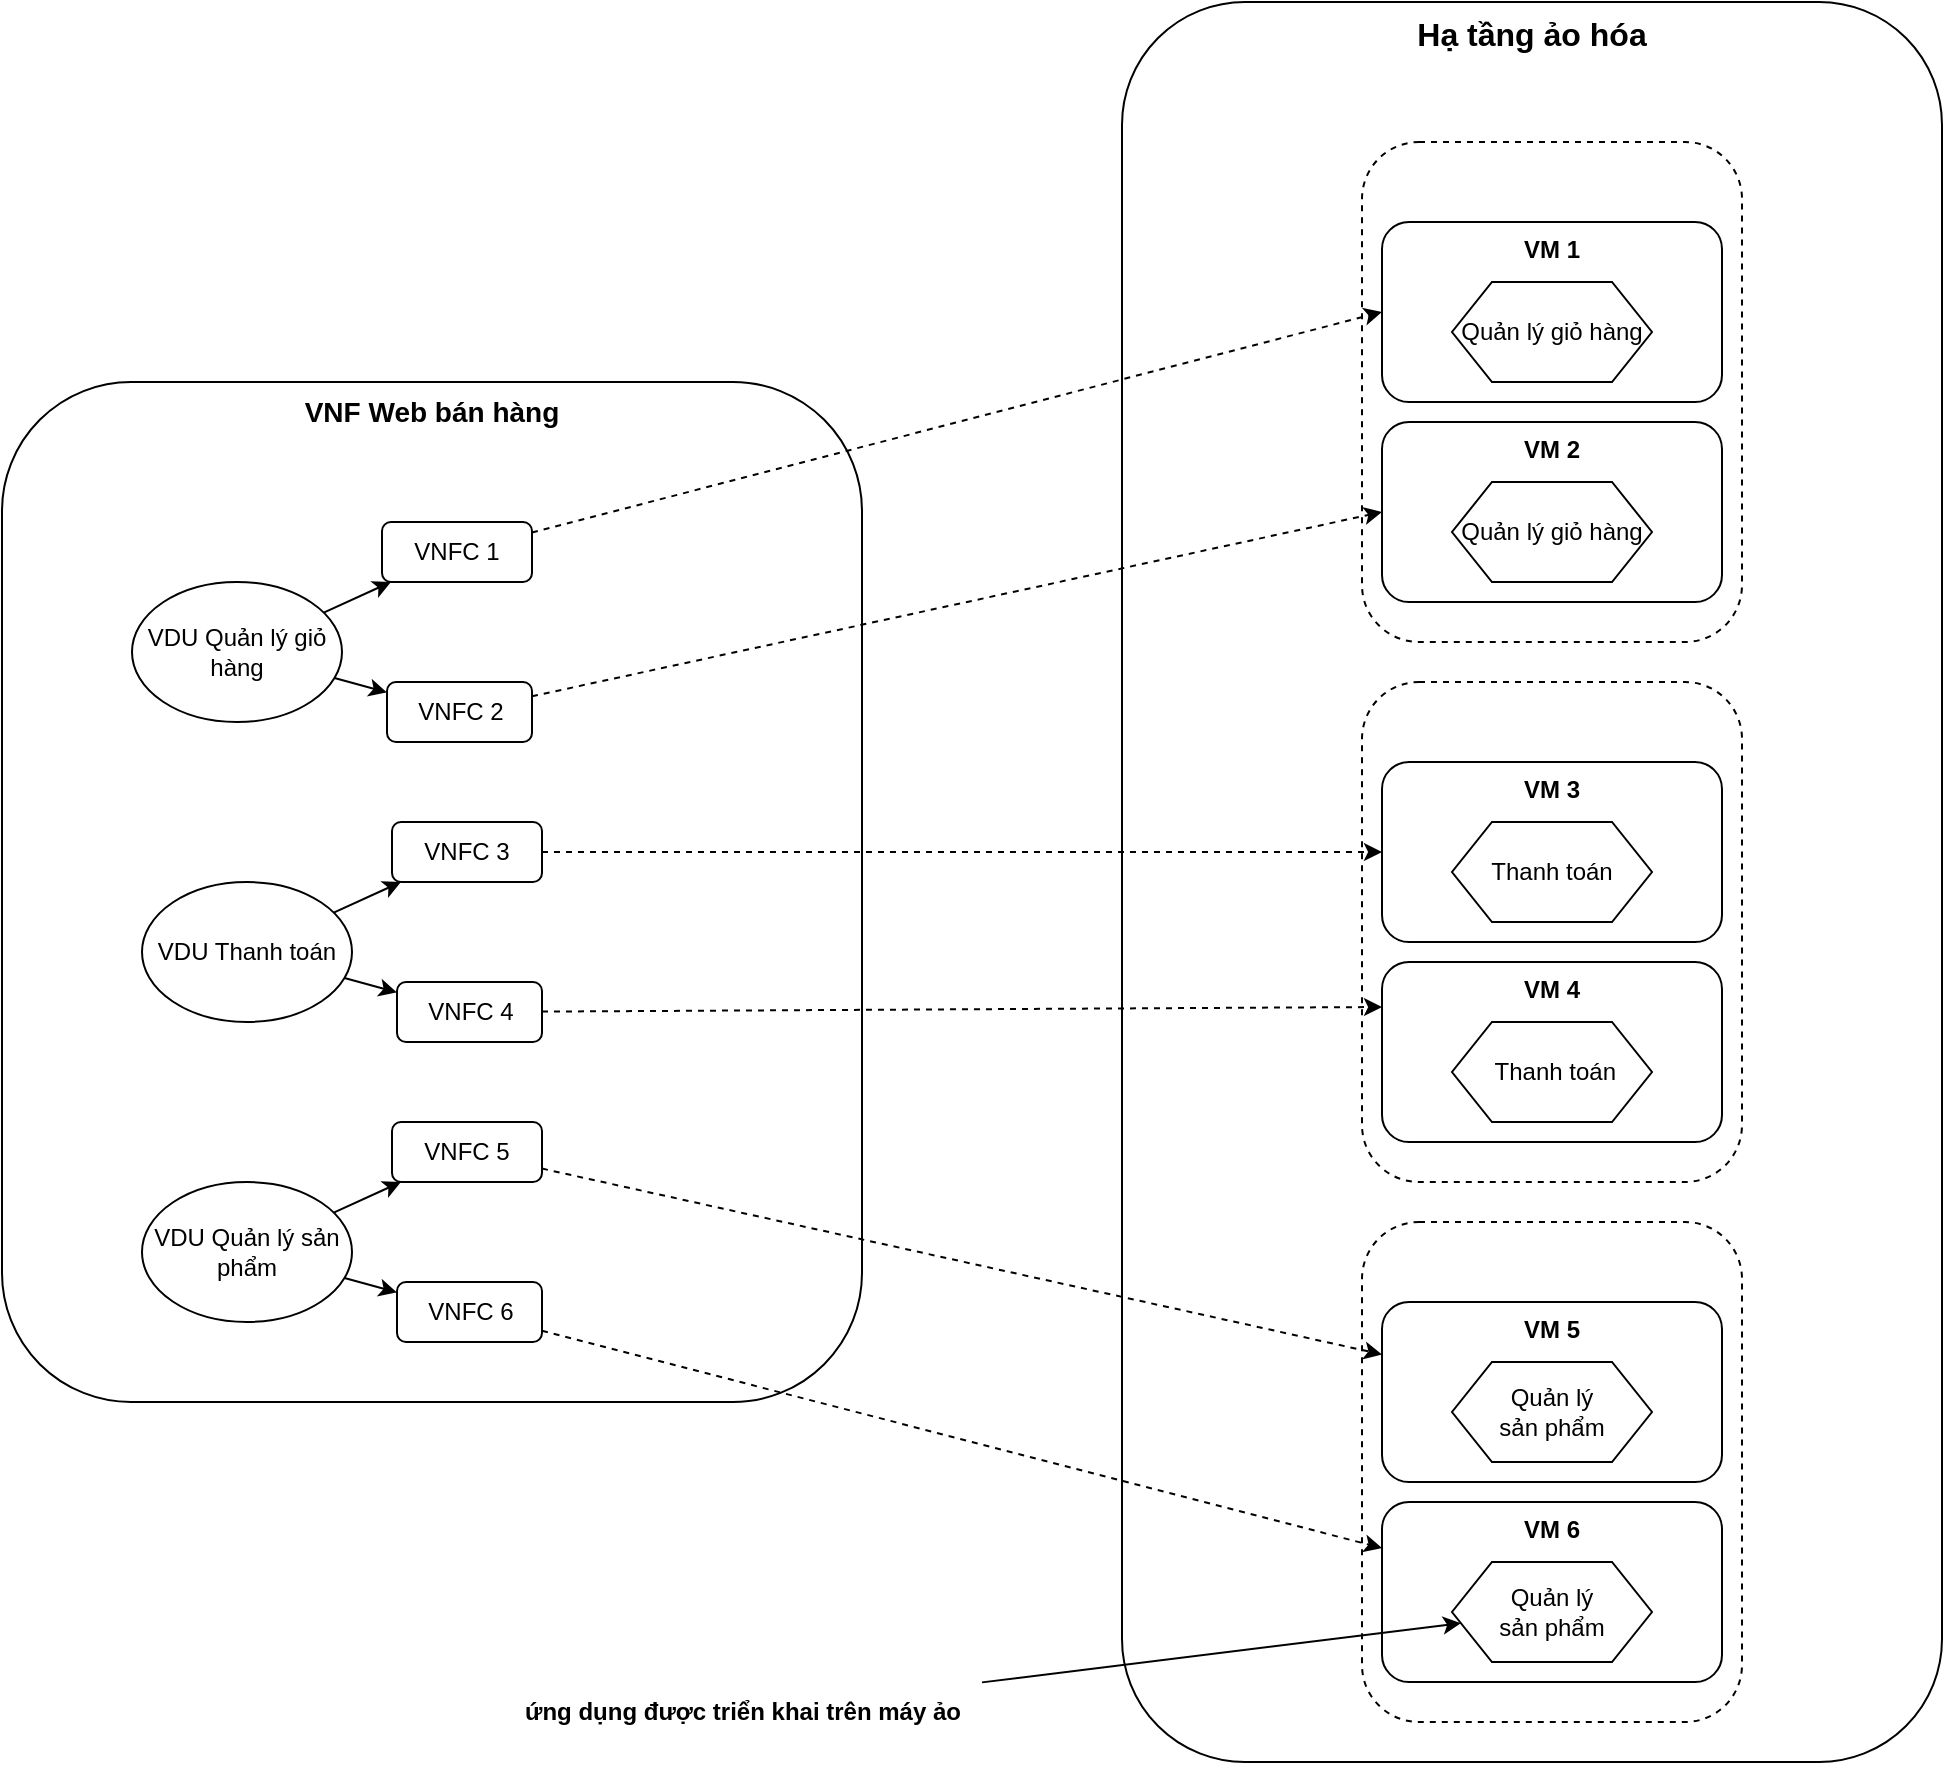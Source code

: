 <mxfile version="21.6.5" type="github">
  <diagram name="Trang-1" id="zrm_6lPt3dZlo4rqE3jA">
    <mxGraphModel dx="1793" dy="948" grid="1" gridSize="10" guides="1" tooltips="1" connect="1" arrows="1" fold="1" page="1" pageScale="1" pageWidth="827" pageHeight="1169" math="0" shadow="0">
      <root>
        <mxCell id="0" />
        <mxCell id="1" parent="0" />
        <mxCell id="SKXESvwLt0Thr6UYr9R0-27" value="VNF Web bán hàng" style="rounded=1;whiteSpace=wrap;html=1;verticalAlign=top;fontSize=14;fontStyle=1" vertex="1" parent="1">
          <mxGeometry x="60" y="440" width="430" height="510" as="geometry" />
        </mxCell>
        <mxCell id="SKXESvwLt0Thr6UYr9R0-1" value="Hạ tầng ảo hóa" style="rounded=1;whiteSpace=wrap;html=1;verticalAlign=top;fontSize=16;fontStyle=1" vertex="1" parent="1">
          <mxGeometry x="620" y="250" width="410" height="880" as="geometry" />
        </mxCell>
        <mxCell id="SKXESvwLt0Thr6UYr9R0-37" value="" style="rounded=1;whiteSpace=wrap;html=1;dashed=1;" vertex="1" parent="1">
          <mxGeometry x="740" y="860" width="190" height="250" as="geometry" />
        </mxCell>
        <mxCell id="SKXESvwLt0Thr6UYr9R0-36" value="" style="rounded=1;whiteSpace=wrap;html=1;dashed=1;" vertex="1" parent="1">
          <mxGeometry x="740" y="590" width="190" height="250" as="geometry" />
        </mxCell>
        <mxCell id="SKXESvwLt0Thr6UYr9R0-19" value="VM 4" style="rounded=1;whiteSpace=wrap;html=1;verticalAlign=top;fontStyle=1" vertex="1" parent="1">
          <mxGeometry x="750" y="730" width="170" height="90" as="geometry" />
        </mxCell>
        <mxCell id="SKXESvwLt0Thr6UYr9R0-20" value="&amp;nbsp;Thanh toán" style="shape=hexagon;perimeter=hexagonPerimeter2;whiteSpace=wrap;html=1;fixedSize=1;" vertex="1" parent="1">
          <mxGeometry x="785" y="760" width="100" height="50" as="geometry" />
        </mxCell>
        <mxCell id="SKXESvwLt0Thr6UYr9R0-21" value="VM 3" style="rounded=1;whiteSpace=wrap;html=1;verticalAlign=top;fontStyle=1" vertex="1" parent="1">
          <mxGeometry x="750" y="630" width="170" height="90" as="geometry" />
        </mxCell>
        <mxCell id="SKXESvwLt0Thr6UYr9R0-22" value="Thanh toán" style="shape=hexagon;perimeter=hexagonPerimeter2;whiteSpace=wrap;html=1;fixedSize=1;" vertex="1" parent="1">
          <mxGeometry x="785" y="660" width="100" height="50" as="geometry" />
        </mxCell>
        <mxCell id="SKXESvwLt0Thr6UYr9R0-23" value="VM 5" style="rounded=1;whiteSpace=wrap;html=1;verticalAlign=top;fontStyle=1" vertex="1" parent="1">
          <mxGeometry x="750" y="900" width="170" height="90" as="geometry" />
        </mxCell>
        <mxCell id="SKXESvwLt0Thr6UYr9R0-24" value="Quản lý &lt;br&gt;sản phẩm" style="shape=hexagon;perimeter=hexagonPerimeter2;whiteSpace=wrap;html=1;fixedSize=1;" vertex="1" parent="1">
          <mxGeometry x="785" y="930" width="100" height="50" as="geometry" />
        </mxCell>
        <mxCell id="SKXESvwLt0Thr6UYr9R0-25" value="VM 6" style="rounded=1;whiteSpace=wrap;html=1;verticalAlign=top;fontStyle=1" vertex="1" parent="1">
          <mxGeometry x="750" y="1000" width="170" height="90" as="geometry" />
        </mxCell>
        <mxCell id="SKXESvwLt0Thr6UYr9R0-26" value="Quản lý &lt;br&gt;sản phẩm" style="shape=hexagon;perimeter=hexagonPerimeter2;whiteSpace=wrap;html=1;fixedSize=1;" vertex="1" parent="1">
          <mxGeometry x="785" y="1030" width="100" height="50" as="geometry" />
        </mxCell>
        <mxCell id="SKXESvwLt0Thr6UYr9R0-29" value="VDU Quản lý giỏ hàng" style="ellipse;whiteSpace=wrap;html=1;" vertex="1" parent="1">
          <mxGeometry x="125" y="540" width="105" height="70" as="geometry" />
        </mxCell>
        <mxCell id="SKXESvwLt0Thr6UYr9R0-33" value="" style="endArrow=classic;html=1;rounded=0;" edge="1" parent="1" source="SKXESvwLt0Thr6UYr9R0-29" target="SKXESvwLt0Thr6UYr9R0-44">
          <mxGeometry width="50" height="50" relative="1" as="geometry">
            <mxPoint x="534.5" y="860" as="sourcePoint" />
            <mxPoint x="234.5" y="760" as="targetPoint" />
          </mxGeometry>
        </mxCell>
        <mxCell id="SKXESvwLt0Thr6UYr9R0-42" value="" style="endArrow=classic;html=1;rounded=0;" edge="1" parent="1" source="SKXESvwLt0Thr6UYr9R0-43" target="SKXESvwLt0Thr6UYr9R0-26">
          <mxGeometry width="50" height="50" relative="1" as="geometry">
            <mxPoint x="1160" y="1062" as="sourcePoint" />
            <mxPoint x="1010" y="1037.263" as="targetPoint" />
          </mxGeometry>
        </mxCell>
        <mxCell id="SKXESvwLt0Thr6UYr9R0-43" value="ứng dụng được triển khai trên máy ảo" style="text;html=1;align=center;verticalAlign=middle;resizable=0;points=[];autosize=1;strokeColor=none;fillColor=none;fontStyle=1" vertex="1" parent="1">
          <mxGeometry x="310" y="1090" width="240" height="30" as="geometry" />
        </mxCell>
        <mxCell id="SKXESvwLt0Thr6UYr9R0-44" value="VNFC 1" style="rounded=1;whiteSpace=wrap;html=1;" vertex="1" parent="1">
          <mxGeometry x="250" y="510" width="75" height="30" as="geometry" />
        </mxCell>
        <mxCell id="SKXESvwLt0Thr6UYr9R0-45" value="VNFC 2" style="rounded=1;whiteSpace=wrap;html=1;" vertex="1" parent="1">
          <mxGeometry x="252.5" y="590" width="72.5" height="30" as="geometry" />
        </mxCell>
        <mxCell id="SKXESvwLt0Thr6UYr9R0-46" value="" style="endArrow=classic;html=1;rounded=0;" edge="1" parent="1" source="SKXESvwLt0Thr6UYr9R0-29" target="SKXESvwLt0Thr6UYr9R0-45">
          <mxGeometry width="50" height="50" relative="1" as="geometry">
            <mxPoint x="256" y="577" as="sourcePoint" />
            <mxPoint x="276" y="610" as="targetPoint" />
          </mxGeometry>
        </mxCell>
        <mxCell id="SKXESvwLt0Thr6UYr9R0-53" value="" style="rounded=1;whiteSpace=wrap;html=1;dashed=1;" vertex="1" parent="1">
          <mxGeometry x="740" y="320" width="190" height="250" as="geometry" />
        </mxCell>
        <mxCell id="SKXESvwLt0Thr6UYr9R0-54" value="VM 1" style="rounded=1;whiteSpace=wrap;html=1;verticalAlign=top;fontStyle=1" vertex="1" parent="1">
          <mxGeometry x="750" y="360" width="170" height="90" as="geometry" />
        </mxCell>
        <mxCell id="SKXESvwLt0Thr6UYr9R0-55" value="Quản lý giỏ hàng" style="shape=hexagon;perimeter=hexagonPerimeter2;whiteSpace=wrap;html=1;fixedSize=1;" vertex="1" parent="1">
          <mxGeometry x="785" y="390" width="100" height="50" as="geometry" />
        </mxCell>
        <mxCell id="SKXESvwLt0Thr6UYr9R0-56" value="VM 2" style="rounded=1;whiteSpace=wrap;html=1;verticalAlign=top;fontStyle=1" vertex="1" parent="1">
          <mxGeometry x="750" y="460" width="170" height="90" as="geometry" />
        </mxCell>
        <mxCell id="SKXESvwLt0Thr6UYr9R0-57" value="Quản lý giỏ hàng" style="shape=hexagon;perimeter=hexagonPerimeter2;whiteSpace=wrap;html=1;fixedSize=1;" vertex="1" parent="1">
          <mxGeometry x="785" y="490" width="100" height="50" as="geometry" />
        </mxCell>
        <mxCell id="SKXESvwLt0Thr6UYr9R0-58" value="VDU Thanh toán" style="ellipse;whiteSpace=wrap;html=1;" vertex="1" parent="1">
          <mxGeometry x="130" y="690" width="105" height="70" as="geometry" />
        </mxCell>
        <mxCell id="SKXESvwLt0Thr6UYr9R0-59" value="" style="endArrow=classic;html=1;rounded=0;" edge="1" parent="1" source="SKXESvwLt0Thr6UYr9R0-58" target="SKXESvwLt0Thr6UYr9R0-60">
          <mxGeometry width="50" height="50" relative="1" as="geometry">
            <mxPoint x="539.5" y="1010" as="sourcePoint" />
            <mxPoint x="239.5" y="910" as="targetPoint" />
          </mxGeometry>
        </mxCell>
        <mxCell id="SKXESvwLt0Thr6UYr9R0-60" value="VNFC 3" style="rounded=1;whiteSpace=wrap;html=1;" vertex="1" parent="1">
          <mxGeometry x="255" y="660" width="75" height="30" as="geometry" />
        </mxCell>
        <mxCell id="SKXESvwLt0Thr6UYr9R0-61" value="VNFC 4" style="rounded=1;whiteSpace=wrap;html=1;" vertex="1" parent="1">
          <mxGeometry x="257.5" y="740" width="72.5" height="30" as="geometry" />
        </mxCell>
        <mxCell id="SKXESvwLt0Thr6UYr9R0-62" value="" style="endArrow=classic;html=1;rounded=0;" edge="1" parent="1" source="SKXESvwLt0Thr6UYr9R0-58" target="SKXESvwLt0Thr6UYr9R0-61">
          <mxGeometry width="50" height="50" relative="1" as="geometry">
            <mxPoint x="261" y="727" as="sourcePoint" />
            <mxPoint x="281" y="760" as="targetPoint" />
          </mxGeometry>
        </mxCell>
        <mxCell id="SKXESvwLt0Thr6UYr9R0-63" value="VDU Quản lý sản phẩm" style="ellipse;whiteSpace=wrap;html=1;" vertex="1" parent="1">
          <mxGeometry x="130" y="840" width="105" height="70" as="geometry" />
        </mxCell>
        <mxCell id="SKXESvwLt0Thr6UYr9R0-64" value="" style="endArrow=classic;html=1;rounded=0;" edge="1" parent="1" source="SKXESvwLt0Thr6UYr9R0-63" target="SKXESvwLt0Thr6UYr9R0-65">
          <mxGeometry width="50" height="50" relative="1" as="geometry">
            <mxPoint x="539.5" y="1160" as="sourcePoint" />
            <mxPoint x="239.5" y="1060" as="targetPoint" />
          </mxGeometry>
        </mxCell>
        <mxCell id="SKXESvwLt0Thr6UYr9R0-65" value="VNFC 5" style="rounded=1;whiteSpace=wrap;html=1;" vertex="1" parent="1">
          <mxGeometry x="255" y="810" width="75" height="30" as="geometry" />
        </mxCell>
        <mxCell id="SKXESvwLt0Thr6UYr9R0-66" value="VNFC 6" style="rounded=1;whiteSpace=wrap;html=1;" vertex="1" parent="1">
          <mxGeometry x="257.5" y="890" width="72.5" height="30" as="geometry" />
        </mxCell>
        <mxCell id="SKXESvwLt0Thr6UYr9R0-67" value="" style="endArrow=classic;html=1;rounded=0;" edge="1" parent="1" source="SKXESvwLt0Thr6UYr9R0-63" target="SKXESvwLt0Thr6UYr9R0-66">
          <mxGeometry width="50" height="50" relative="1" as="geometry">
            <mxPoint x="261" y="877" as="sourcePoint" />
            <mxPoint x="281" y="910" as="targetPoint" />
          </mxGeometry>
        </mxCell>
        <mxCell id="SKXESvwLt0Thr6UYr9R0-68" value="" style="endArrow=classic;html=1;rounded=0;entryX=0;entryY=0.5;entryDx=0;entryDy=0;dashed=1;" edge="1" parent="1" source="SKXESvwLt0Thr6UYr9R0-44" target="SKXESvwLt0Thr6UYr9R0-54">
          <mxGeometry width="50" height="50" relative="1" as="geometry">
            <mxPoint x="450" y="670" as="sourcePoint" />
            <mxPoint x="500" y="620" as="targetPoint" />
          </mxGeometry>
        </mxCell>
        <mxCell id="SKXESvwLt0Thr6UYr9R0-69" value="" style="endArrow=classic;html=1;rounded=0;entryX=0;entryY=0.5;entryDx=0;entryDy=0;dashed=1;" edge="1" parent="1" source="SKXESvwLt0Thr6UYr9R0-45" target="SKXESvwLt0Thr6UYr9R0-56">
          <mxGeometry width="50" height="50" relative="1" as="geometry">
            <mxPoint x="335" y="528" as="sourcePoint" />
            <mxPoint x="980" y="415" as="targetPoint" />
          </mxGeometry>
        </mxCell>
        <mxCell id="SKXESvwLt0Thr6UYr9R0-70" value="" style="endArrow=classic;html=1;rounded=0;dashed=1;" edge="1" parent="1" source="SKXESvwLt0Thr6UYr9R0-60" target="SKXESvwLt0Thr6UYr9R0-21">
          <mxGeometry width="50" height="50" relative="1" as="geometry">
            <mxPoint x="345" y="538" as="sourcePoint" />
            <mxPoint x="990" y="425" as="targetPoint" />
          </mxGeometry>
        </mxCell>
        <mxCell id="SKXESvwLt0Thr6UYr9R0-71" value="" style="endArrow=classic;html=1;rounded=0;entryX=0;entryY=0.25;entryDx=0;entryDy=0;dashed=1;" edge="1" parent="1" source="SKXESvwLt0Thr6UYr9R0-61" target="SKXESvwLt0Thr6UYr9R0-19">
          <mxGeometry width="50" height="50" relative="1" as="geometry">
            <mxPoint x="340" y="685" as="sourcePoint" />
            <mxPoint x="980" y="685" as="targetPoint" />
          </mxGeometry>
        </mxCell>
        <mxCell id="SKXESvwLt0Thr6UYr9R0-72" value="" style="endArrow=classic;html=1;rounded=0;dashed=1;" edge="1" parent="1" source="SKXESvwLt0Thr6UYr9R0-65" target="SKXESvwLt0Thr6UYr9R0-23">
          <mxGeometry width="50" height="50" relative="1" as="geometry">
            <mxPoint x="350" y="695" as="sourcePoint" />
            <mxPoint x="990" y="695" as="targetPoint" />
          </mxGeometry>
        </mxCell>
        <mxCell id="SKXESvwLt0Thr6UYr9R0-73" value="" style="endArrow=classic;html=1;rounded=0;dashed=1;" edge="1" parent="1" source="SKXESvwLt0Thr6UYr9R0-66" target="SKXESvwLt0Thr6UYr9R0-25">
          <mxGeometry width="50" height="50" relative="1" as="geometry">
            <mxPoint x="360" y="705" as="sourcePoint" />
            <mxPoint x="1000" y="705" as="targetPoint" />
          </mxGeometry>
        </mxCell>
      </root>
    </mxGraphModel>
  </diagram>
</mxfile>
